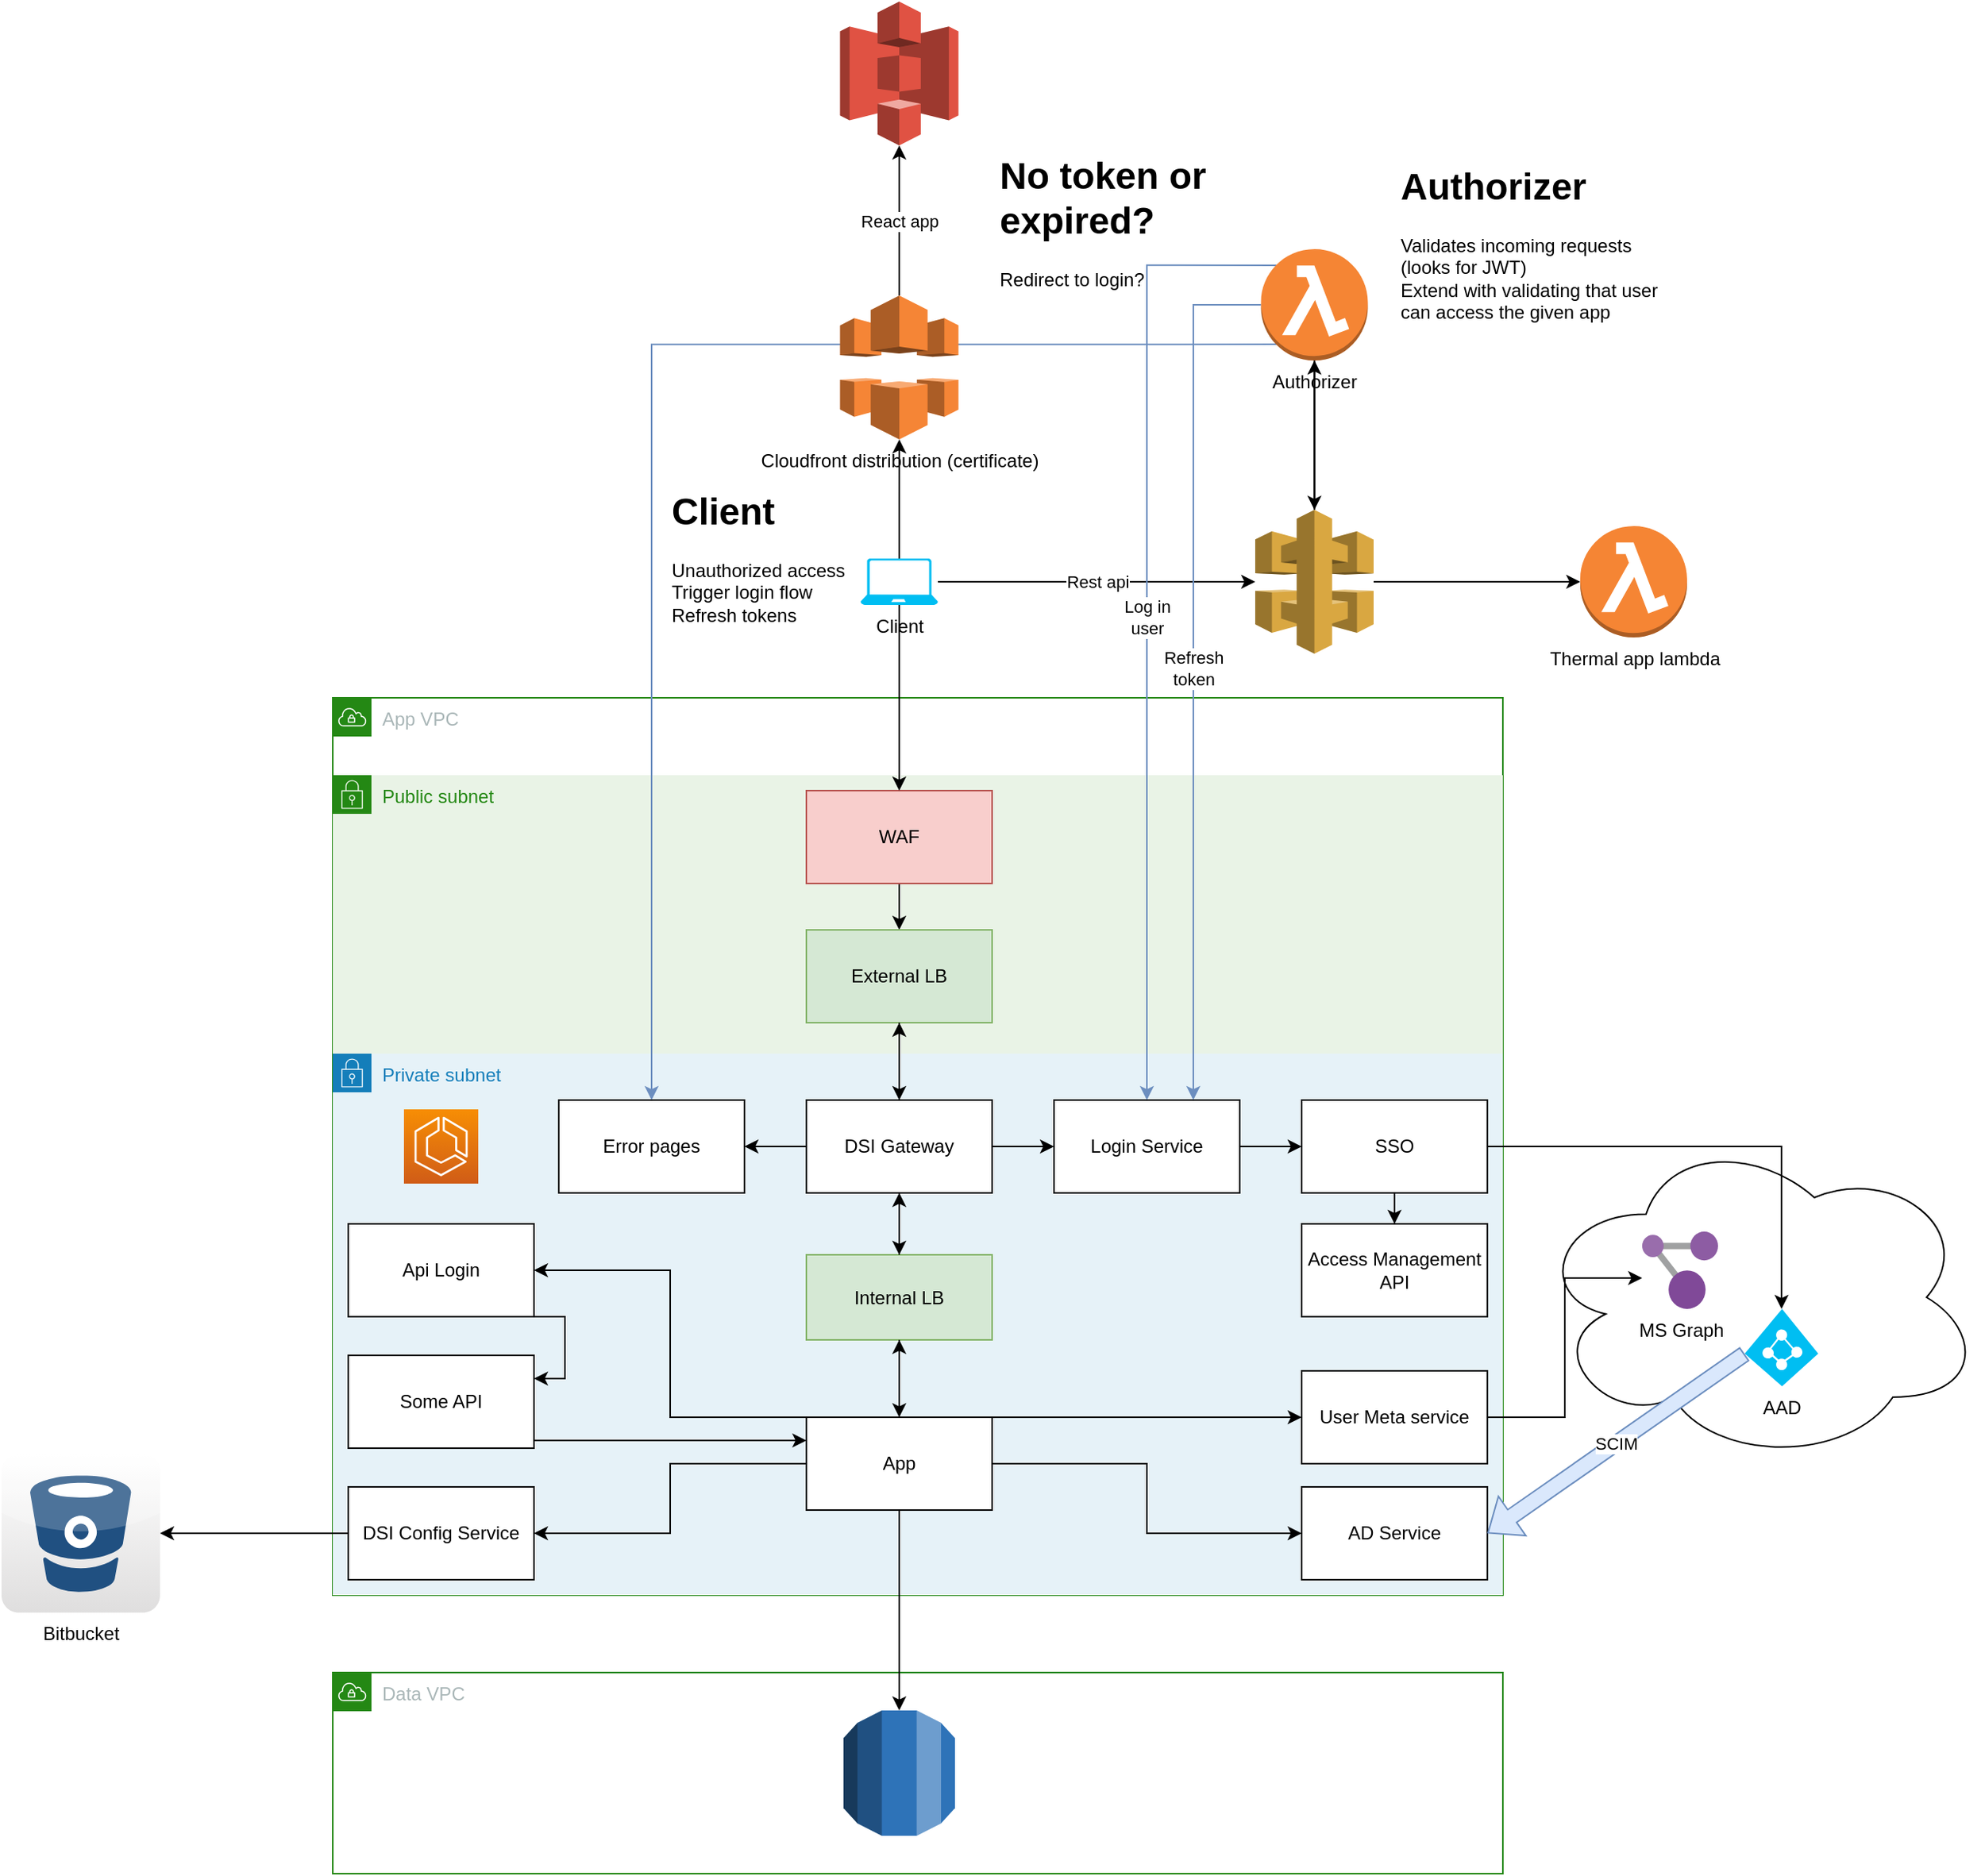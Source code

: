 <mxfile version="17.4.0" type="github">
  <diagram id="DH-bI65tuJSgDUeHH2dc" name="Page-1">
    <mxGraphModel dx="2249" dy="1931" grid="1" gridSize="10" guides="1" tooltips="1" connect="1" arrows="1" fold="1" page="1" pageScale="1" pageWidth="827" pageHeight="1169" math="0" shadow="0">
      <root>
        <mxCell id="0" />
        <mxCell id="1" parent="0" />
        <mxCell id="00Uf8QxPYPGWM7zDPOi2-1" value="&lt;h1&gt;Client&lt;/h1&gt;&lt;p&gt;Unauthorized access&lt;br&gt;&lt;span&gt;Trigger login flow&lt;br&gt;Refresh tokens&lt;/span&gt;&lt;/p&gt;" style="text;html=1;strokeColor=none;fillColor=none;spacing=5;spacingTop=-20;whiteSpace=wrap;overflow=hidden;rounded=0;" vertex="1" parent="1">
          <mxGeometry x="258.25" y="-50" width="190" height="120" as="geometry" />
        </mxCell>
        <mxCell id="00Uf8QxPYPGWM7zDPOi2-2" value="&lt;h1&gt;No token or expired?&lt;/h1&gt;&lt;div&gt;Redirect to login?&lt;/div&gt;" style="text;html=1;strokeColor=none;fillColor=none;spacing=5;spacingTop=-20;whiteSpace=wrap;overflow=hidden;rounded=0;" vertex="1" parent="1">
          <mxGeometry x="470" y="-267" width="190" height="107" as="geometry" />
        </mxCell>
        <mxCell id="00Uf8QxPYPGWM7zDPOi2-3" value="" style="ellipse;shape=cloud;whiteSpace=wrap;html=1;" vertex="1" parent="1">
          <mxGeometry x="820" y="370" width="290" height="215" as="geometry" />
        </mxCell>
        <mxCell id="00Uf8QxPYPGWM7zDPOi2-4" value="App VPC" style="points=[[0,0],[0.25,0],[0.5,0],[0.75,0],[1,0],[1,0.25],[1,0.5],[1,0.75],[1,1],[0.75,1],[0.5,1],[0.25,1],[0,1],[0,0.75],[0,0.5],[0,0.25]];outlineConnect=0;gradientColor=none;html=1;whiteSpace=wrap;fontSize=12;fontStyle=0;container=1;pointerEvents=0;collapsible=0;recursiveResize=0;shape=mxgraph.aws4.group;grIcon=mxgraph.aws4.group_vpc;strokeColor=#248814;fillColor=none;verticalAlign=top;align=left;spacingLeft=30;fontColor=#AAB7B8;dashed=0;" vertex="1" parent="1">
          <mxGeometry x="44" y="90" width="756" height="580" as="geometry" />
        </mxCell>
        <mxCell id="00Uf8QxPYPGWM7zDPOi2-5" value="Public subnet" style="points=[[0,0],[0.25,0],[0.5,0],[0.75,0],[1,0],[1,0.25],[1,0.5],[1,0.75],[1,1],[0.75,1],[0.5,1],[0.25,1],[0,1],[0,0.75],[0,0.5],[0,0.25]];outlineConnect=0;gradientColor=none;html=1;whiteSpace=wrap;fontSize=12;fontStyle=0;container=1;pointerEvents=0;collapsible=0;recursiveResize=0;shape=mxgraph.aws4.group;grIcon=mxgraph.aws4.group_security_group;grStroke=0;strokeColor=#248814;fillColor=#E9F3E6;verticalAlign=top;align=left;spacingLeft=30;fontColor=#248814;dashed=0;" vertex="1" parent="00Uf8QxPYPGWM7zDPOi2-4">
          <mxGeometry y="50" width="756" height="530" as="geometry" />
        </mxCell>
        <mxCell id="00Uf8QxPYPGWM7zDPOi2-6" value="" style="edgeStyle=orthogonalEdgeStyle;rounded=0;orthogonalLoop=1;jettySize=auto;html=1;" edge="1" parent="00Uf8QxPYPGWM7zDPOi2-5" source="00Uf8QxPYPGWM7zDPOi2-7" target="00Uf8QxPYPGWM7zDPOi2-8">
          <mxGeometry relative="1" as="geometry" />
        </mxCell>
        <mxCell id="00Uf8QxPYPGWM7zDPOi2-7" value="WAF" style="rounded=0;whiteSpace=wrap;html=1;fillColor=#f8cecc;strokeColor=#b85450;" vertex="1" parent="00Uf8QxPYPGWM7zDPOi2-5">
          <mxGeometry x="306" y="10" width="120" height="60" as="geometry" />
        </mxCell>
        <mxCell id="00Uf8QxPYPGWM7zDPOi2-8" value="External LB" style="rounded=0;whiteSpace=wrap;html=1;fillColor=#d5e8d4;strokeColor=#82b366;" vertex="1" parent="00Uf8QxPYPGWM7zDPOi2-5">
          <mxGeometry x="306" y="100" width="120" height="60" as="geometry" />
        </mxCell>
        <mxCell id="00Uf8QxPYPGWM7zDPOi2-9" value="Private subnet" style="points=[[0,0],[0.25,0],[0.5,0],[0.75,0],[1,0],[1,0.25],[1,0.5],[1,0.75],[1,1],[0.75,1],[0.5,1],[0.25,1],[0,1],[0,0.75],[0,0.5],[0,0.25]];outlineConnect=0;gradientColor=none;html=1;whiteSpace=wrap;fontSize=12;fontStyle=0;container=1;pointerEvents=0;collapsible=0;recursiveResize=0;shape=mxgraph.aws4.group;grIcon=mxgraph.aws4.group_security_group;grStroke=0;strokeColor=#147EBA;fillColor=#E6F2F8;verticalAlign=top;align=left;spacingLeft=30;fontColor=#147EBA;dashed=0;" vertex="1" parent="00Uf8QxPYPGWM7zDPOi2-5">
          <mxGeometry y="180" width="756" height="350" as="geometry" />
        </mxCell>
        <mxCell id="00Uf8QxPYPGWM7zDPOi2-10" value="DSI Config Service" style="whiteSpace=wrap;html=1;rounded=0;" vertex="1" parent="00Uf8QxPYPGWM7zDPOi2-9">
          <mxGeometry x="10" y="280" width="120" height="60" as="geometry" />
        </mxCell>
        <mxCell id="00Uf8QxPYPGWM7zDPOi2-11" value="AD Service" style="whiteSpace=wrap;html=1;rounded=0;" vertex="1" parent="00Uf8QxPYPGWM7zDPOi2-9">
          <mxGeometry x="626" y="280" width="120" height="60" as="geometry" />
        </mxCell>
        <mxCell id="00Uf8QxPYPGWM7zDPOi2-12" value="" style="edgeStyle=orthogonalEdgeStyle;rounded=0;orthogonalLoop=1;jettySize=auto;html=1;" edge="1" parent="00Uf8QxPYPGWM7zDPOi2-9" source="00Uf8QxPYPGWM7zDPOi2-13" target="00Uf8QxPYPGWM7zDPOi2-14">
          <mxGeometry relative="1" as="geometry" />
        </mxCell>
        <mxCell id="00Uf8QxPYPGWM7zDPOi2-13" value="SSO" style="whiteSpace=wrap;html=1;rounded=0;" vertex="1" parent="00Uf8QxPYPGWM7zDPOi2-9">
          <mxGeometry x="626" y="30" width="120" height="60" as="geometry" />
        </mxCell>
        <mxCell id="00Uf8QxPYPGWM7zDPOi2-14" value="Access Management API" style="whiteSpace=wrap;html=1;rounded=0;" vertex="1" parent="00Uf8QxPYPGWM7zDPOi2-9">
          <mxGeometry x="626" y="110" width="120" height="60" as="geometry" />
        </mxCell>
        <mxCell id="00Uf8QxPYPGWM7zDPOi2-15" value="" style="edgeStyle=orthogonalEdgeStyle;rounded=0;orthogonalLoop=1;jettySize=auto;html=1;" edge="1" parent="00Uf8QxPYPGWM7zDPOi2-9" source="00Uf8QxPYPGWM7zDPOi2-16" target="00Uf8QxPYPGWM7zDPOi2-13">
          <mxGeometry relative="1" as="geometry" />
        </mxCell>
        <mxCell id="00Uf8QxPYPGWM7zDPOi2-16" value="Login Service" style="whiteSpace=wrap;html=1;rounded=0;" vertex="1" parent="00Uf8QxPYPGWM7zDPOi2-9">
          <mxGeometry x="466" y="30" width="120" height="60" as="geometry" />
        </mxCell>
        <mxCell id="00Uf8QxPYPGWM7zDPOi2-17" style="edgeStyle=orthogonalEdgeStyle;rounded=0;orthogonalLoop=1;jettySize=auto;html=1;entryX=1;entryY=0.5;entryDx=0;entryDy=0;exitX=0;exitY=0;exitDx=0;exitDy=0;" edge="1" parent="00Uf8QxPYPGWM7zDPOi2-9" source="00Uf8QxPYPGWM7zDPOi2-36" target="00Uf8QxPYPGWM7zDPOi2-24">
          <mxGeometry relative="1" as="geometry">
            <Array as="points">
              <mxPoint x="218" y="235" />
              <mxPoint x="218" y="140" />
            </Array>
          </mxGeometry>
        </mxCell>
        <mxCell id="00Uf8QxPYPGWM7zDPOi2-18" style="edgeStyle=orthogonalEdgeStyle;rounded=0;orthogonalLoop=1;jettySize=auto;html=1;entryX=0;entryY=0.5;entryDx=0;entryDy=0;exitX=1;exitY=0;exitDx=0;exitDy=0;" edge="1" parent="00Uf8QxPYPGWM7zDPOi2-9" source="00Uf8QxPYPGWM7zDPOi2-36" target="00Uf8QxPYPGWM7zDPOi2-25">
          <mxGeometry relative="1" as="geometry">
            <Array as="points">
              <mxPoint x="596" y="235" />
              <mxPoint x="596" y="235" />
            </Array>
          </mxGeometry>
        </mxCell>
        <mxCell id="00Uf8QxPYPGWM7zDPOi2-19" value="" style="edgeStyle=orthogonalEdgeStyle;rounded=0;orthogonalLoop=1;jettySize=auto;html=1;" edge="1" parent="00Uf8QxPYPGWM7zDPOi2-9" source="00Uf8QxPYPGWM7zDPOi2-36" target="00Uf8QxPYPGWM7zDPOi2-10">
          <mxGeometry relative="1" as="geometry" />
        </mxCell>
        <mxCell id="00Uf8QxPYPGWM7zDPOi2-20" style="edgeStyle=orthogonalEdgeStyle;rounded=0;orthogonalLoop=1;jettySize=auto;html=1;entryX=0;entryY=0.5;entryDx=0;entryDy=0;" edge="1" parent="00Uf8QxPYPGWM7zDPOi2-9" source="00Uf8QxPYPGWM7zDPOi2-36" target="00Uf8QxPYPGWM7zDPOi2-11">
          <mxGeometry relative="1" as="geometry" />
        </mxCell>
        <mxCell id="00Uf8QxPYPGWM7zDPOi2-21" style="edgeStyle=orthogonalEdgeStyle;rounded=0;orthogonalLoop=1;jettySize=auto;html=1;exitX=1;exitY=0.75;exitDx=0;exitDy=0;entryX=0;entryY=0.25;entryDx=0;entryDy=0;" edge="1" parent="00Uf8QxPYPGWM7zDPOi2-9" source="00Uf8QxPYPGWM7zDPOi2-22" target="00Uf8QxPYPGWM7zDPOi2-36">
          <mxGeometry relative="1" as="geometry">
            <mxPoint x="306" y="270" as="targetPoint" />
            <Array as="points">
              <mxPoint x="130" y="250" />
            </Array>
          </mxGeometry>
        </mxCell>
        <mxCell id="00Uf8QxPYPGWM7zDPOi2-22" value="Some API" style="whiteSpace=wrap;html=1;rounded=0;" vertex="1" parent="00Uf8QxPYPGWM7zDPOi2-9">
          <mxGeometry x="10" y="195" width="120" height="60" as="geometry" />
        </mxCell>
        <mxCell id="00Uf8QxPYPGWM7zDPOi2-23" style="edgeStyle=orthogonalEdgeStyle;rounded=0;orthogonalLoop=1;jettySize=auto;html=1;exitX=1;exitY=1;exitDx=0;exitDy=0;entryX=1;entryY=0.25;entryDx=0;entryDy=0;" edge="1" parent="00Uf8QxPYPGWM7zDPOi2-9" source="00Uf8QxPYPGWM7zDPOi2-24" target="00Uf8QxPYPGWM7zDPOi2-22">
          <mxGeometry relative="1" as="geometry">
            <mxPoint x="130" y="190" as="targetPoint" />
            <Array as="points">
              <mxPoint x="150" y="170" />
              <mxPoint x="150" y="210" />
            </Array>
          </mxGeometry>
        </mxCell>
        <mxCell id="00Uf8QxPYPGWM7zDPOi2-24" value="Api Login" style="whiteSpace=wrap;html=1;rounded=0;" vertex="1" parent="00Uf8QxPYPGWM7zDPOi2-9">
          <mxGeometry x="10" y="110" width="120" height="60" as="geometry" />
        </mxCell>
        <mxCell id="00Uf8QxPYPGWM7zDPOi2-25" value="User Meta service" style="whiteSpace=wrap;html=1;rounded=0;" vertex="1" parent="00Uf8QxPYPGWM7zDPOi2-9">
          <mxGeometry x="626" y="205" width="120" height="60" as="geometry" />
        </mxCell>
        <mxCell id="00Uf8QxPYPGWM7zDPOi2-26" value="" style="edgeStyle=orthogonalEdgeStyle;rounded=0;orthogonalLoop=1;jettySize=auto;html=1;" edge="1" parent="00Uf8QxPYPGWM7zDPOi2-9" source="00Uf8QxPYPGWM7zDPOi2-27" target="00Uf8QxPYPGWM7zDPOi2-35">
          <mxGeometry relative="1" as="geometry" />
        </mxCell>
        <mxCell id="00Uf8QxPYPGWM7zDPOi2-27" value="DSI Gateway" style="rounded=0;whiteSpace=wrap;html=1;" vertex="1" parent="00Uf8QxPYPGWM7zDPOi2-9">
          <mxGeometry x="306" y="30" width="120" height="60" as="geometry" />
        </mxCell>
        <mxCell id="00Uf8QxPYPGWM7zDPOi2-28" value="" style="edgeStyle=orthogonalEdgeStyle;rounded=0;orthogonalLoop=1;jettySize=auto;html=1;" edge="1" parent="00Uf8QxPYPGWM7zDPOi2-9" source="00Uf8QxPYPGWM7zDPOi2-27" target="00Uf8QxPYPGWM7zDPOi2-16">
          <mxGeometry relative="1" as="geometry" />
        </mxCell>
        <mxCell id="00Uf8QxPYPGWM7zDPOi2-29" value="Internal LB" style="rounded=0;whiteSpace=wrap;html=1;fillColor=#d5e8d4;strokeColor=#82b366;" vertex="1" parent="00Uf8QxPYPGWM7zDPOi2-9">
          <mxGeometry x="306" y="130" width="120" height="55" as="geometry" />
        </mxCell>
        <mxCell id="00Uf8QxPYPGWM7zDPOi2-30" value="" style="edgeStyle=orthogonalEdgeStyle;rounded=0;orthogonalLoop=1;jettySize=auto;html=1;" edge="1" parent="00Uf8QxPYPGWM7zDPOi2-9" source="00Uf8QxPYPGWM7zDPOi2-27" target="00Uf8QxPYPGWM7zDPOi2-29">
          <mxGeometry relative="1" as="geometry" />
        </mxCell>
        <mxCell id="00Uf8QxPYPGWM7zDPOi2-31" value="" style="edgeStyle=orthogonalEdgeStyle;rounded=0;orthogonalLoop=1;jettySize=auto;html=1;" edge="1" parent="00Uf8QxPYPGWM7zDPOi2-9" source="00Uf8QxPYPGWM7zDPOi2-29" target="00Uf8QxPYPGWM7zDPOi2-27">
          <mxGeometry relative="1" as="geometry" />
        </mxCell>
        <mxCell id="00Uf8QxPYPGWM7zDPOi2-32" value="" style="edgeStyle=orthogonalEdgeStyle;rounded=0;orthogonalLoop=1;jettySize=auto;html=1;" edge="1" parent="00Uf8QxPYPGWM7zDPOi2-9" source="00Uf8QxPYPGWM7zDPOi2-29" target="00Uf8QxPYPGWM7zDPOi2-36">
          <mxGeometry relative="1" as="geometry" />
        </mxCell>
        <mxCell id="00Uf8QxPYPGWM7zDPOi2-33" style="edgeStyle=orthogonalEdgeStyle;rounded=0;orthogonalLoop=1;jettySize=auto;html=1;entryX=0.5;entryY=1;entryDx=0;entryDy=0;" edge="1" parent="00Uf8QxPYPGWM7zDPOi2-9" source="00Uf8QxPYPGWM7zDPOi2-36" target="00Uf8QxPYPGWM7zDPOi2-29">
          <mxGeometry relative="1" as="geometry" />
        </mxCell>
        <mxCell id="00Uf8QxPYPGWM7zDPOi2-34" value="" style="sketch=0;points=[[0,0,0],[0.25,0,0],[0.5,0,0],[0.75,0,0],[1,0,0],[0,1,0],[0.25,1,0],[0.5,1,0],[0.75,1,0],[1,1,0],[0,0.25,0],[0,0.5,0],[0,0.75,0],[1,0.25,0],[1,0.5,0],[1,0.75,0]];outlineConnect=0;fontColor=#232F3E;gradientColor=#F78E04;gradientDirection=north;fillColor=#D05C17;strokeColor=#ffffff;dashed=0;verticalLabelPosition=bottom;verticalAlign=top;align=center;html=1;fontSize=12;fontStyle=0;aspect=fixed;shape=mxgraph.aws4.resourceIcon;resIcon=mxgraph.aws4.ecs;" vertex="1" parent="00Uf8QxPYPGWM7zDPOi2-9">
          <mxGeometry x="46" y="36" width="48" height="48" as="geometry" />
        </mxCell>
        <mxCell id="00Uf8QxPYPGWM7zDPOi2-35" value="Error pages" style="whiteSpace=wrap;html=1;rounded=0;" vertex="1" parent="00Uf8QxPYPGWM7zDPOi2-9">
          <mxGeometry x="146" y="30" width="120" height="60" as="geometry" />
        </mxCell>
        <mxCell id="00Uf8QxPYPGWM7zDPOi2-36" value="App" style="whiteSpace=wrap;html=1;rounded=0;" vertex="1" parent="00Uf8QxPYPGWM7zDPOi2-9">
          <mxGeometry x="306" y="235" width="120" height="60" as="geometry" />
        </mxCell>
        <mxCell id="00Uf8QxPYPGWM7zDPOi2-37" value="" style="edgeStyle=orthogonalEdgeStyle;rounded=0;orthogonalLoop=1;jettySize=auto;html=1;" edge="1" parent="00Uf8QxPYPGWM7zDPOi2-5" source="00Uf8QxPYPGWM7zDPOi2-8" target="00Uf8QxPYPGWM7zDPOi2-27">
          <mxGeometry relative="1" as="geometry" />
        </mxCell>
        <mxCell id="00Uf8QxPYPGWM7zDPOi2-38" value="" style="edgeStyle=orthogonalEdgeStyle;rounded=0;orthogonalLoop=1;jettySize=auto;html=1;" edge="1" parent="00Uf8QxPYPGWM7zDPOi2-5" source="00Uf8QxPYPGWM7zDPOi2-27" target="00Uf8QxPYPGWM7zDPOi2-8">
          <mxGeometry relative="1" as="geometry" />
        </mxCell>
        <mxCell id="00Uf8QxPYPGWM7zDPOi2-39" value="Data VPC" style="points=[[0,0],[0.25,0],[0.5,0],[0.75,0],[1,0],[1,0.25],[1,0.5],[1,0.75],[1,1],[0.75,1],[0.5,1],[0.25,1],[0,1],[0,0.75],[0,0.5],[0,0.25]];outlineConnect=0;gradientColor=none;html=1;whiteSpace=wrap;fontSize=12;fontStyle=0;container=1;pointerEvents=0;collapsible=0;recursiveResize=0;shape=mxgraph.aws4.group;grIcon=mxgraph.aws4.group_vpc;strokeColor=#248814;fillColor=none;verticalAlign=top;align=left;spacingLeft=30;fontColor=#AAB7B8;dashed=0;" vertex="1" parent="1">
          <mxGeometry x="44" y="720" width="756" height="130" as="geometry" />
        </mxCell>
        <mxCell id="00Uf8QxPYPGWM7zDPOi2-40" value="" style="outlineConnect=0;dashed=0;verticalLabelPosition=bottom;verticalAlign=top;align=center;html=1;shape=mxgraph.aws3.rds;fillColor=#2E73B8;gradientColor=none;" vertex="1" parent="00Uf8QxPYPGWM7zDPOi2-39">
          <mxGeometry x="330" y="24.5" width="72" height="81" as="geometry" />
        </mxCell>
        <mxCell id="00Uf8QxPYPGWM7zDPOi2-41" style="edgeStyle=orthogonalEdgeStyle;rounded=0;orthogonalLoop=1;jettySize=auto;html=1;" edge="1" parent="1" source="00Uf8QxPYPGWM7zDPOi2-36" target="00Uf8QxPYPGWM7zDPOi2-40">
          <mxGeometry relative="1" as="geometry" />
        </mxCell>
        <mxCell id="00Uf8QxPYPGWM7zDPOi2-42" value="AAD" style="verticalLabelPosition=bottom;html=1;verticalAlign=top;align=center;strokeColor=none;fillColor=#00BEF2;shape=mxgraph.azure.azure_active_directory;" vertex="1" parent="1">
          <mxGeometry x="956.25" y="485" width="47.5" height="50" as="geometry" />
        </mxCell>
        <mxCell id="00Uf8QxPYPGWM7zDPOi2-43" value="SCIM" style="shape=flexArrow;endArrow=classic;html=1;rounded=0;exitX=0;exitY=0.58;exitDx=0;exitDy=0;exitPerimeter=0;entryX=1;entryY=0.5;entryDx=0;entryDy=0;fillColor=#dae8fc;strokeColor=#6c8ebf;" edge="1" parent="1" source="00Uf8QxPYPGWM7zDPOi2-42" target="00Uf8QxPYPGWM7zDPOi2-11">
          <mxGeometry width="50" height="50" relative="1" as="geometry">
            <mxPoint x="580" y="460" as="sourcePoint" />
            <mxPoint x="630" y="410" as="targetPoint" />
          </mxGeometry>
        </mxCell>
        <mxCell id="00Uf8QxPYPGWM7zDPOi2-44" style="edgeStyle=orthogonalEdgeStyle;rounded=0;orthogonalLoop=1;jettySize=auto;html=1;" edge="1" parent="1" source="00Uf8QxPYPGWM7zDPOi2-13" target="00Uf8QxPYPGWM7zDPOi2-42">
          <mxGeometry relative="1" as="geometry" />
        </mxCell>
        <mxCell id="00Uf8QxPYPGWM7zDPOi2-45" value="MS Graph" style="sketch=0;aspect=fixed;html=1;points=[];align=center;image;fontSize=12;image=img/lib/mscae/Resource_Graph_Explorer.svg;" vertex="1" parent="1">
          <mxGeometry x="890" y="435" width="49" height="50" as="geometry" />
        </mxCell>
        <mxCell id="00Uf8QxPYPGWM7zDPOi2-46" style="edgeStyle=orthogonalEdgeStyle;rounded=0;orthogonalLoop=1;jettySize=auto;html=1;entryX=0;entryY=0.6;entryDx=0;entryDy=0;entryPerimeter=0;" edge="1" parent="1" source="00Uf8QxPYPGWM7zDPOi2-25" target="00Uf8QxPYPGWM7zDPOi2-45">
          <mxGeometry relative="1" as="geometry" />
        </mxCell>
        <mxCell id="00Uf8QxPYPGWM7zDPOi2-47" value="Bitbucket" style="dashed=0;outlineConnect=0;html=1;align=center;labelPosition=center;verticalLabelPosition=bottom;verticalAlign=top;shape=mxgraph.webicons.bitbucket;gradientColor=#DFDEDE" vertex="1" parent="1">
          <mxGeometry x="-170" y="578.8" width="102.4" height="102.4" as="geometry" />
        </mxCell>
        <mxCell id="00Uf8QxPYPGWM7zDPOi2-48" style="edgeStyle=orthogonalEdgeStyle;rounded=0;orthogonalLoop=1;jettySize=auto;html=1;" edge="1" parent="1" source="00Uf8QxPYPGWM7zDPOi2-10" target="00Uf8QxPYPGWM7zDPOi2-47">
          <mxGeometry relative="1" as="geometry" />
        </mxCell>
        <mxCell id="00Uf8QxPYPGWM7zDPOi2-49" style="edgeStyle=orthogonalEdgeStyle;rounded=0;orthogonalLoop=1;jettySize=auto;html=1;" edge="1" parent="1" source="00Uf8QxPYPGWM7zDPOi2-54" target="00Uf8QxPYPGWM7zDPOi2-7">
          <mxGeometry relative="1" as="geometry" />
        </mxCell>
        <mxCell id="00Uf8QxPYPGWM7zDPOi2-50" value="Rest api" style="edgeStyle=orthogonalEdgeStyle;rounded=0;orthogonalLoop=1;jettySize=auto;html=1;" edge="1" parent="1" source="00Uf8QxPYPGWM7zDPOi2-54" target="00Uf8QxPYPGWM7zDPOi2-58">
          <mxGeometry relative="1" as="geometry" />
        </mxCell>
        <mxCell id="00Uf8QxPYPGWM7zDPOi2-51" value="React app" style="edgeStyle=orthogonalEdgeStyle;rounded=0;orthogonalLoop=1;jettySize=auto;html=1;startArrow=none;" edge="1" parent="1" source="00Uf8QxPYPGWM7zDPOi2-65" target="00Uf8QxPYPGWM7zDPOi2-59">
          <mxGeometry relative="1" as="geometry" />
        </mxCell>
        <mxCell id="00Uf8QxPYPGWM7zDPOi2-52" value="" style="edgeStyle=orthogonalEdgeStyle;rounded=0;orthogonalLoop=1;jettySize=auto;html=1;" edge="1" parent="1" source="00Uf8QxPYPGWM7zDPOi2-54" target="00Uf8QxPYPGWM7zDPOi2-65">
          <mxGeometry relative="1" as="geometry" />
        </mxCell>
        <mxCell id="00Uf8QxPYPGWM7zDPOi2-53" style="edgeStyle=orthogonalEdgeStyle;rounded=0;orthogonalLoop=1;jettySize=auto;html=1;exitX=0.145;exitY=0.855;exitDx=0;exitDy=0;exitPerimeter=0;fillColor=#dae8fc;strokeColor=#6c8ebf;" edge="1" parent="1" source="00Uf8QxPYPGWM7zDPOi2-63" target="00Uf8QxPYPGWM7zDPOi2-35">
          <mxGeometry relative="1" as="geometry" />
        </mxCell>
        <mxCell id="00Uf8QxPYPGWM7zDPOi2-54" value="Client" style="verticalLabelPosition=bottom;html=1;verticalAlign=top;align=center;strokeColor=none;fillColor=#00BEF2;shape=mxgraph.azure.laptop;pointerEvents=1;" vertex="1" parent="1">
          <mxGeometry x="385" width="50" height="30" as="geometry" />
        </mxCell>
        <mxCell id="00Uf8QxPYPGWM7zDPOi2-55" value="Thermal app lambda" style="outlineConnect=0;dashed=0;verticalLabelPosition=bottom;verticalAlign=top;align=center;html=1;shape=mxgraph.aws3.lambda_function;fillColor=#F58534;gradientColor=none;" vertex="1" parent="1">
          <mxGeometry x="850" y="-21" width="69" height="72" as="geometry" />
        </mxCell>
        <mxCell id="00Uf8QxPYPGWM7zDPOi2-56" style="edgeStyle=orthogonalEdgeStyle;rounded=0;orthogonalLoop=1;jettySize=auto;html=1;entryX=0;entryY=0.5;entryDx=0;entryDy=0;entryPerimeter=0;" edge="1" parent="1" source="00Uf8QxPYPGWM7zDPOi2-58" target="00Uf8QxPYPGWM7zDPOi2-55">
          <mxGeometry relative="1" as="geometry" />
        </mxCell>
        <mxCell id="00Uf8QxPYPGWM7zDPOi2-57" style="edgeStyle=orthogonalEdgeStyle;rounded=0;orthogonalLoop=1;jettySize=auto;html=1;entryX=0.5;entryY=1;entryDx=0;entryDy=0;entryPerimeter=0;" edge="1" parent="1" source="00Uf8QxPYPGWM7zDPOi2-58" target="00Uf8QxPYPGWM7zDPOi2-63">
          <mxGeometry relative="1" as="geometry" />
        </mxCell>
        <mxCell id="00Uf8QxPYPGWM7zDPOi2-58" value="" style="outlineConnect=0;dashed=0;verticalLabelPosition=bottom;verticalAlign=top;align=center;html=1;shape=mxgraph.aws3.api_gateway;fillColor=#D9A741;gradientColor=none;" vertex="1" parent="1">
          <mxGeometry x="640" y="-31.5" width="76.5" height="93" as="geometry" />
        </mxCell>
        <mxCell id="00Uf8QxPYPGWM7zDPOi2-59" value="" style="outlineConnect=0;dashed=0;verticalLabelPosition=bottom;verticalAlign=top;align=center;html=1;shape=mxgraph.aws3.s3;fillColor=#E05243;gradientColor=none;" vertex="1" parent="1">
          <mxGeometry x="371.75" y="-360" width="76.5" height="93" as="geometry" />
        </mxCell>
        <mxCell id="00Uf8QxPYPGWM7zDPOi2-60" style="edgeStyle=orthogonalEdgeStyle;rounded=0;orthogonalLoop=1;jettySize=auto;html=1;entryX=0.5;entryY=0;entryDx=0;entryDy=0;entryPerimeter=0;" edge="1" parent="1" source="00Uf8QxPYPGWM7zDPOi2-63" target="00Uf8QxPYPGWM7zDPOi2-58">
          <mxGeometry relative="1" as="geometry" />
        </mxCell>
        <mxCell id="00Uf8QxPYPGWM7zDPOi2-61" value="Refresh&lt;br&gt;token" style="edgeStyle=orthogonalEdgeStyle;rounded=0;orthogonalLoop=1;jettySize=auto;html=1;entryX=0.75;entryY=0;entryDx=0;entryDy=0;fillColor=#dae8fc;strokeColor=#6c8ebf;" edge="1" parent="1" source="00Uf8QxPYPGWM7zDPOi2-63" target="00Uf8QxPYPGWM7zDPOi2-16">
          <mxGeometry relative="1" as="geometry">
            <mxPoint x="570" y="350" as="targetPoint" />
          </mxGeometry>
        </mxCell>
        <mxCell id="00Uf8QxPYPGWM7zDPOi2-62" value="Log in&lt;br&gt;user" style="edgeStyle=orthogonalEdgeStyle;rounded=0;orthogonalLoop=1;jettySize=auto;html=1;exitX=0.145;exitY=0.145;exitDx=0;exitDy=0;exitPerimeter=0;fillColor=#dae8fc;strokeColor=#6c8ebf;" edge="1" parent="1" source="00Uf8QxPYPGWM7zDPOi2-63" target="00Uf8QxPYPGWM7zDPOi2-16">
          <mxGeometry relative="1" as="geometry" />
        </mxCell>
        <mxCell id="00Uf8QxPYPGWM7zDPOi2-63" value="Authorizer" style="outlineConnect=0;dashed=0;verticalLabelPosition=bottom;verticalAlign=top;align=center;html=1;shape=mxgraph.aws3.lambda_function;fillColor=#F58534;gradientColor=none;" vertex="1" parent="1">
          <mxGeometry x="643.75" y="-200" width="69" height="72" as="geometry" />
        </mxCell>
        <mxCell id="00Uf8QxPYPGWM7zDPOi2-64" value="&lt;h1&gt;Authorizer&lt;/h1&gt;&lt;div&gt;Validates incoming requests (looks for JWT)&lt;/div&gt;&lt;div&gt;Extend with validating that user can access the given app&amp;nbsp;&lt;/div&gt;" style="text;html=1;strokeColor=none;fillColor=none;spacing=5;spacingTop=-20;whiteSpace=wrap;overflow=hidden;rounded=0;" vertex="1" parent="1">
          <mxGeometry x="729" y="-260" width="190" height="130" as="geometry" />
        </mxCell>
        <mxCell id="00Uf8QxPYPGWM7zDPOi2-65" value="Cloudfront distribution (certificate)" style="outlineConnect=0;dashed=0;verticalLabelPosition=bottom;verticalAlign=top;align=center;html=1;shape=mxgraph.aws3.cloudfront;fillColor=#F58536;gradientColor=none;" vertex="1" parent="1">
          <mxGeometry x="371.75" y="-170" width="76.5" height="93" as="geometry" />
        </mxCell>
      </root>
    </mxGraphModel>
  </diagram>
</mxfile>
